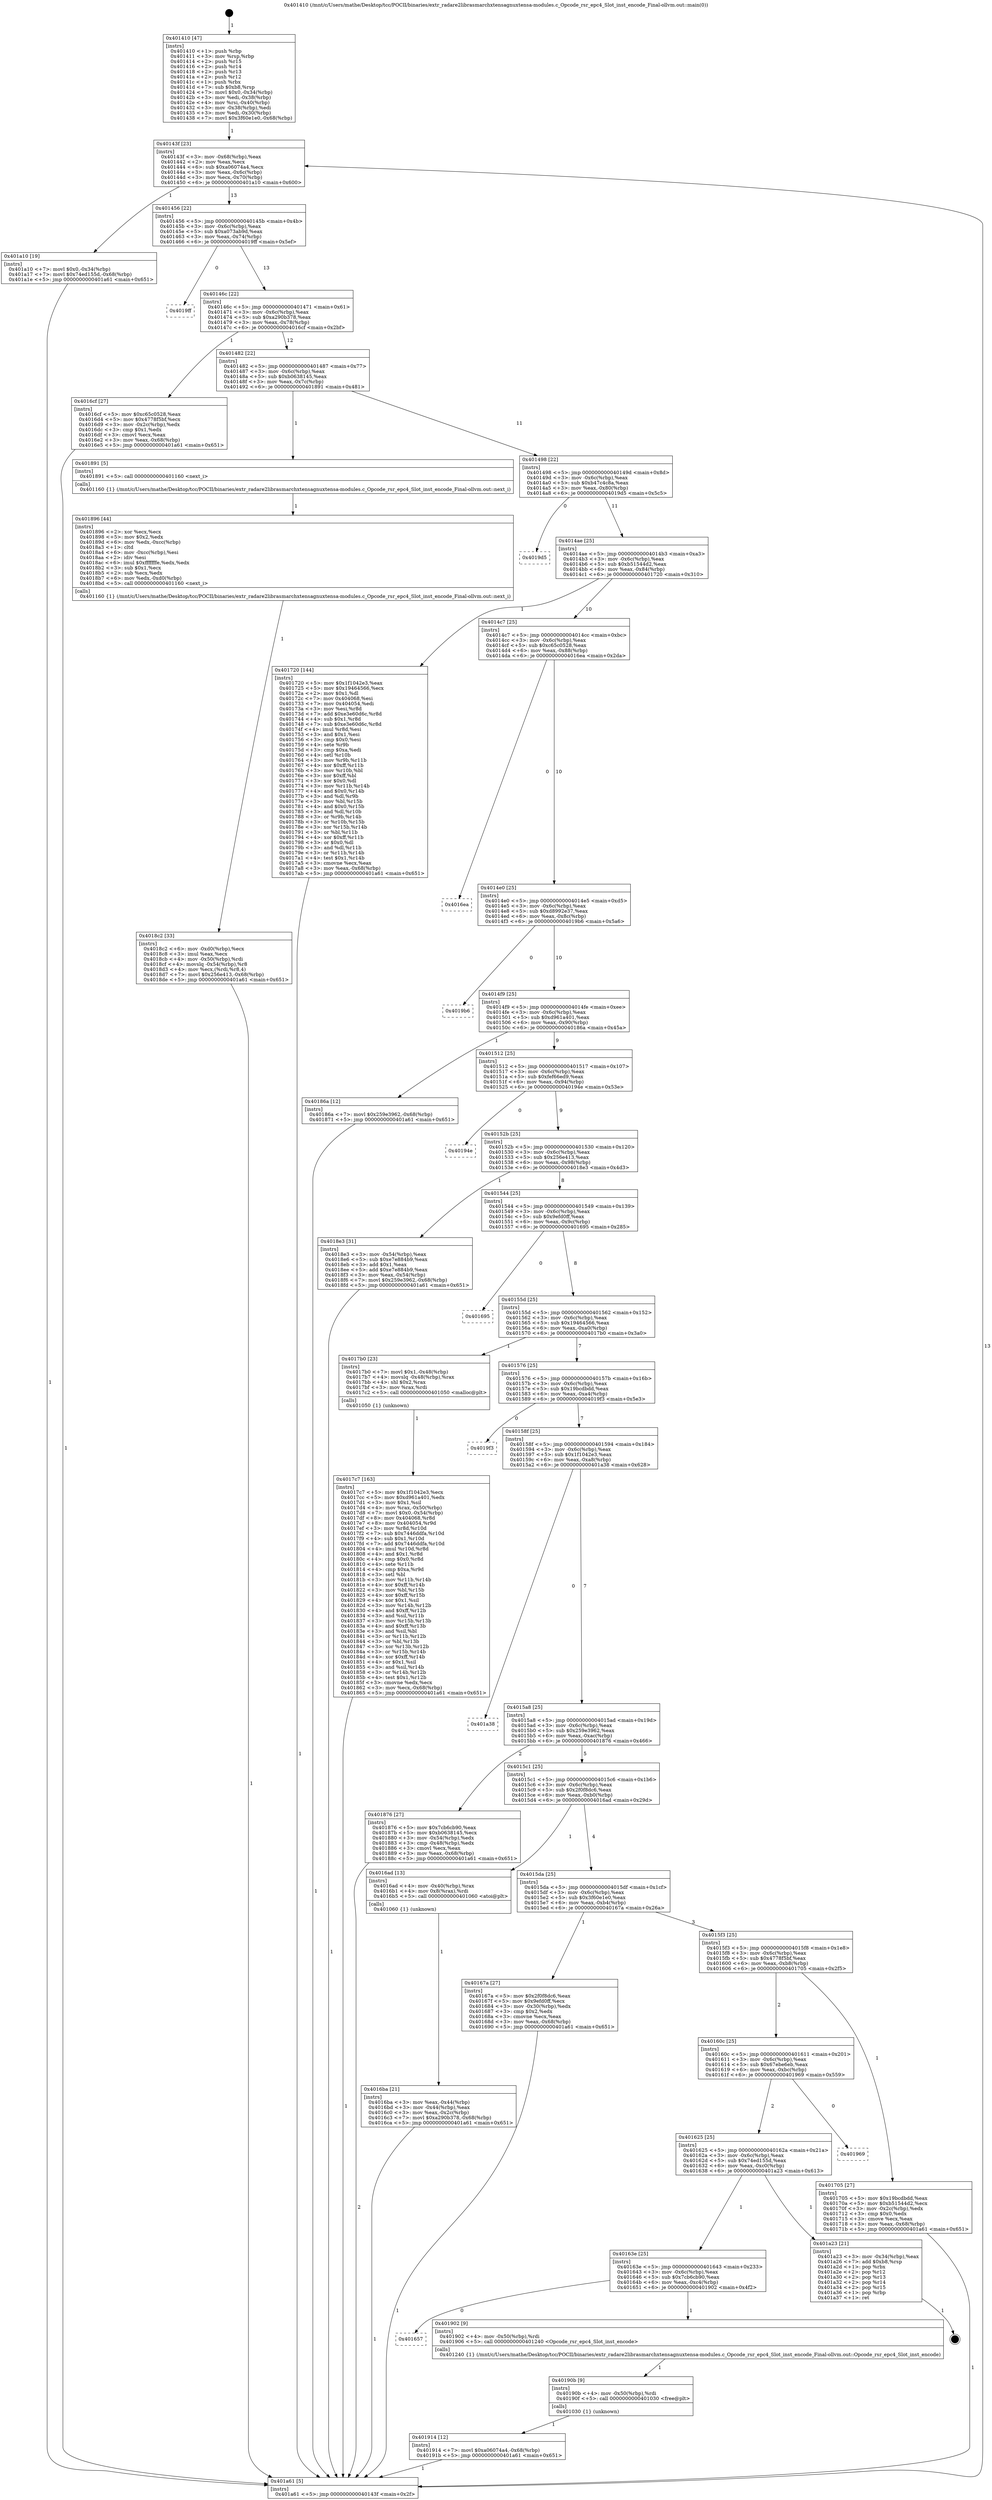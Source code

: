 digraph "0x401410" {
  label = "0x401410 (/mnt/c/Users/mathe/Desktop/tcc/POCII/binaries/extr_radare2librasmarchxtensagnuxtensa-modules.c_Opcode_rsr_epc4_Slot_inst_encode_Final-ollvm.out::main(0))"
  labelloc = "t"
  node[shape=record]

  Entry [label="",width=0.3,height=0.3,shape=circle,fillcolor=black,style=filled]
  "0x40143f" [label="{
     0x40143f [23]\l
     | [instrs]\l
     &nbsp;&nbsp;0x40143f \<+3\>: mov -0x68(%rbp),%eax\l
     &nbsp;&nbsp;0x401442 \<+2\>: mov %eax,%ecx\l
     &nbsp;&nbsp;0x401444 \<+6\>: sub $0xa06074a4,%ecx\l
     &nbsp;&nbsp;0x40144a \<+3\>: mov %eax,-0x6c(%rbp)\l
     &nbsp;&nbsp;0x40144d \<+3\>: mov %ecx,-0x70(%rbp)\l
     &nbsp;&nbsp;0x401450 \<+6\>: je 0000000000401a10 \<main+0x600\>\l
  }"]
  "0x401a10" [label="{
     0x401a10 [19]\l
     | [instrs]\l
     &nbsp;&nbsp;0x401a10 \<+7\>: movl $0x0,-0x34(%rbp)\l
     &nbsp;&nbsp;0x401a17 \<+7\>: movl $0x74ed155d,-0x68(%rbp)\l
     &nbsp;&nbsp;0x401a1e \<+5\>: jmp 0000000000401a61 \<main+0x651\>\l
  }"]
  "0x401456" [label="{
     0x401456 [22]\l
     | [instrs]\l
     &nbsp;&nbsp;0x401456 \<+5\>: jmp 000000000040145b \<main+0x4b\>\l
     &nbsp;&nbsp;0x40145b \<+3\>: mov -0x6c(%rbp),%eax\l
     &nbsp;&nbsp;0x40145e \<+5\>: sub $0xa073ab9d,%eax\l
     &nbsp;&nbsp;0x401463 \<+3\>: mov %eax,-0x74(%rbp)\l
     &nbsp;&nbsp;0x401466 \<+6\>: je 00000000004019ff \<main+0x5ef\>\l
  }"]
  Exit [label="",width=0.3,height=0.3,shape=circle,fillcolor=black,style=filled,peripheries=2]
  "0x4019ff" [label="{
     0x4019ff\l
  }", style=dashed]
  "0x40146c" [label="{
     0x40146c [22]\l
     | [instrs]\l
     &nbsp;&nbsp;0x40146c \<+5\>: jmp 0000000000401471 \<main+0x61\>\l
     &nbsp;&nbsp;0x401471 \<+3\>: mov -0x6c(%rbp),%eax\l
     &nbsp;&nbsp;0x401474 \<+5\>: sub $0xa290b378,%eax\l
     &nbsp;&nbsp;0x401479 \<+3\>: mov %eax,-0x78(%rbp)\l
     &nbsp;&nbsp;0x40147c \<+6\>: je 00000000004016cf \<main+0x2bf\>\l
  }"]
  "0x401914" [label="{
     0x401914 [12]\l
     | [instrs]\l
     &nbsp;&nbsp;0x401914 \<+7\>: movl $0xa06074a4,-0x68(%rbp)\l
     &nbsp;&nbsp;0x40191b \<+5\>: jmp 0000000000401a61 \<main+0x651\>\l
  }"]
  "0x4016cf" [label="{
     0x4016cf [27]\l
     | [instrs]\l
     &nbsp;&nbsp;0x4016cf \<+5\>: mov $0xc65c0528,%eax\l
     &nbsp;&nbsp;0x4016d4 \<+5\>: mov $0x4778f5bf,%ecx\l
     &nbsp;&nbsp;0x4016d9 \<+3\>: mov -0x2c(%rbp),%edx\l
     &nbsp;&nbsp;0x4016dc \<+3\>: cmp $0x1,%edx\l
     &nbsp;&nbsp;0x4016df \<+3\>: cmovl %ecx,%eax\l
     &nbsp;&nbsp;0x4016e2 \<+3\>: mov %eax,-0x68(%rbp)\l
     &nbsp;&nbsp;0x4016e5 \<+5\>: jmp 0000000000401a61 \<main+0x651\>\l
  }"]
  "0x401482" [label="{
     0x401482 [22]\l
     | [instrs]\l
     &nbsp;&nbsp;0x401482 \<+5\>: jmp 0000000000401487 \<main+0x77\>\l
     &nbsp;&nbsp;0x401487 \<+3\>: mov -0x6c(%rbp),%eax\l
     &nbsp;&nbsp;0x40148a \<+5\>: sub $0xb0638145,%eax\l
     &nbsp;&nbsp;0x40148f \<+3\>: mov %eax,-0x7c(%rbp)\l
     &nbsp;&nbsp;0x401492 \<+6\>: je 0000000000401891 \<main+0x481\>\l
  }"]
  "0x40190b" [label="{
     0x40190b [9]\l
     | [instrs]\l
     &nbsp;&nbsp;0x40190b \<+4\>: mov -0x50(%rbp),%rdi\l
     &nbsp;&nbsp;0x40190f \<+5\>: call 0000000000401030 \<free@plt\>\l
     | [calls]\l
     &nbsp;&nbsp;0x401030 \{1\} (unknown)\l
  }"]
  "0x401891" [label="{
     0x401891 [5]\l
     | [instrs]\l
     &nbsp;&nbsp;0x401891 \<+5\>: call 0000000000401160 \<next_i\>\l
     | [calls]\l
     &nbsp;&nbsp;0x401160 \{1\} (/mnt/c/Users/mathe/Desktop/tcc/POCII/binaries/extr_radare2librasmarchxtensagnuxtensa-modules.c_Opcode_rsr_epc4_Slot_inst_encode_Final-ollvm.out::next_i)\l
  }"]
  "0x401498" [label="{
     0x401498 [22]\l
     | [instrs]\l
     &nbsp;&nbsp;0x401498 \<+5\>: jmp 000000000040149d \<main+0x8d\>\l
     &nbsp;&nbsp;0x40149d \<+3\>: mov -0x6c(%rbp),%eax\l
     &nbsp;&nbsp;0x4014a0 \<+5\>: sub $0xb47c4c8a,%eax\l
     &nbsp;&nbsp;0x4014a5 \<+3\>: mov %eax,-0x80(%rbp)\l
     &nbsp;&nbsp;0x4014a8 \<+6\>: je 00000000004019d5 \<main+0x5c5\>\l
  }"]
  "0x401657" [label="{
     0x401657\l
  }", style=dashed]
  "0x4019d5" [label="{
     0x4019d5\l
  }", style=dashed]
  "0x4014ae" [label="{
     0x4014ae [25]\l
     | [instrs]\l
     &nbsp;&nbsp;0x4014ae \<+5\>: jmp 00000000004014b3 \<main+0xa3\>\l
     &nbsp;&nbsp;0x4014b3 \<+3\>: mov -0x6c(%rbp),%eax\l
     &nbsp;&nbsp;0x4014b6 \<+5\>: sub $0xb51544d2,%eax\l
     &nbsp;&nbsp;0x4014bb \<+6\>: mov %eax,-0x84(%rbp)\l
     &nbsp;&nbsp;0x4014c1 \<+6\>: je 0000000000401720 \<main+0x310\>\l
  }"]
  "0x401902" [label="{
     0x401902 [9]\l
     | [instrs]\l
     &nbsp;&nbsp;0x401902 \<+4\>: mov -0x50(%rbp),%rdi\l
     &nbsp;&nbsp;0x401906 \<+5\>: call 0000000000401240 \<Opcode_rsr_epc4_Slot_inst_encode\>\l
     | [calls]\l
     &nbsp;&nbsp;0x401240 \{1\} (/mnt/c/Users/mathe/Desktop/tcc/POCII/binaries/extr_radare2librasmarchxtensagnuxtensa-modules.c_Opcode_rsr_epc4_Slot_inst_encode_Final-ollvm.out::Opcode_rsr_epc4_Slot_inst_encode)\l
  }"]
  "0x401720" [label="{
     0x401720 [144]\l
     | [instrs]\l
     &nbsp;&nbsp;0x401720 \<+5\>: mov $0x1f1042e3,%eax\l
     &nbsp;&nbsp;0x401725 \<+5\>: mov $0x19464566,%ecx\l
     &nbsp;&nbsp;0x40172a \<+2\>: mov $0x1,%dl\l
     &nbsp;&nbsp;0x40172c \<+7\>: mov 0x404068,%esi\l
     &nbsp;&nbsp;0x401733 \<+7\>: mov 0x404054,%edi\l
     &nbsp;&nbsp;0x40173a \<+3\>: mov %esi,%r8d\l
     &nbsp;&nbsp;0x40173d \<+7\>: add $0xe3e60d6c,%r8d\l
     &nbsp;&nbsp;0x401744 \<+4\>: sub $0x1,%r8d\l
     &nbsp;&nbsp;0x401748 \<+7\>: sub $0xe3e60d6c,%r8d\l
     &nbsp;&nbsp;0x40174f \<+4\>: imul %r8d,%esi\l
     &nbsp;&nbsp;0x401753 \<+3\>: and $0x1,%esi\l
     &nbsp;&nbsp;0x401756 \<+3\>: cmp $0x0,%esi\l
     &nbsp;&nbsp;0x401759 \<+4\>: sete %r9b\l
     &nbsp;&nbsp;0x40175d \<+3\>: cmp $0xa,%edi\l
     &nbsp;&nbsp;0x401760 \<+4\>: setl %r10b\l
     &nbsp;&nbsp;0x401764 \<+3\>: mov %r9b,%r11b\l
     &nbsp;&nbsp;0x401767 \<+4\>: xor $0xff,%r11b\l
     &nbsp;&nbsp;0x40176b \<+3\>: mov %r10b,%bl\l
     &nbsp;&nbsp;0x40176e \<+3\>: xor $0xff,%bl\l
     &nbsp;&nbsp;0x401771 \<+3\>: xor $0x0,%dl\l
     &nbsp;&nbsp;0x401774 \<+3\>: mov %r11b,%r14b\l
     &nbsp;&nbsp;0x401777 \<+4\>: and $0x0,%r14b\l
     &nbsp;&nbsp;0x40177b \<+3\>: and %dl,%r9b\l
     &nbsp;&nbsp;0x40177e \<+3\>: mov %bl,%r15b\l
     &nbsp;&nbsp;0x401781 \<+4\>: and $0x0,%r15b\l
     &nbsp;&nbsp;0x401785 \<+3\>: and %dl,%r10b\l
     &nbsp;&nbsp;0x401788 \<+3\>: or %r9b,%r14b\l
     &nbsp;&nbsp;0x40178b \<+3\>: or %r10b,%r15b\l
     &nbsp;&nbsp;0x40178e \<+3\>: xor %r15b,%r14b\l
     &nbsp;&nbsp;0x401791 \<+3\>: or %bl,%r11b\l
     &nbsp;&nbsp;0x401794 \<+4\>: xor $0xff,%r11b\l
     &nbsp;&nbsp;0x401798 \<+3\>: or $0x0,%dl\l
     &nbsp;&nbsp;0x40179b \<+3\>: and %dl,%r11b\l
     &nbsp;&nbsp;0x40179e \<+3\>: or %r11b,%r14b\l
     &nbsp;&nbsp;0x4017a1 \<+4\>: test $0x1,%r14b\l
     &nbsp;&nbsp;0x4017a5 \<+3\>: cmovne %ecx,%eax\l
     &nbsp;&nbsp;0x4017a8 \<+3\>: mov %eax,-0x68(%rbp)\l
     &nbsp;&nbsp;0x4017ab \<+5\>: jmp 0000000000401a61 \<main+0x651\>\l
  }"]
  "0x4014c7" [label="{
     0x4014c7 [25]\l
     | [instrs]\l
     &nbsp;&nbsp;0x4014c7 \<+5\>: jmp 00000000004014cc \<main+0xbc\>\l
     &nbsp;&nbsp;0x4014cc \<+3\>: mov -0x6c(%rbp),%eax\l
     &nbsp;&nbsp;0x4014cf \<+5\>: sub $0xc65c0528,%eax\l
     &nbsp;&nbsp;0x4014d4 \<+6\>: mov %eax,-0x88(%rbp)\l
     &nbsp;&nbsp;0x4014da \<+6\>: je 00000000004016ea \<main+0x2da\>\l
  }"]
  "0x40163e" [label="{
     0x40163e [25]\l
     | [instrs]\l
     &nbsp;&nbsp;0x40163e \<+5\>: jmp 0000000000401643 \<main+0x233\>\l
     &nbsp;&nbsp;0x401643 \<+3\>: mov -0x6c(%rbp),%eax\l
     &nbsp;&nbsp;0x401646 \<+5\>: sub $0x7cb6cb90,%eax\l
     &nbsp;&nbsp;0x40164b \<+6\>: mov %eax,-0xc4(%rbp)\l
     &nbsp;&nbsp;0x401651 \<+6\>: je 0000000000401902 \<main+0x4f2\>\l
  }"]
  "0x4016ea" [label="{
     0x4016ea\l
  }", style=dashed]
  "0x4014e0" [label="{
     0x4014e0 [25]\l
     | [instrs]\l
     &nbsp;&nbsp;0x4014e0 \<+5\>: jmp 00000000004014e5 \<main+0xd5\>\l
     &nbsp;&nbsp;0x4014e5 \<+3\>: mov -0x6c(%rbp),%eax\l
     &nbsp;&nbsp;0x4014e8 \<+5\>: sub $0xd8992e37,%eax\l
     &nbsp;&nbsp;0x4014ed \<+6\>: mov %eax,-0x8c(%rbp)\l
     &nbsp;&nbsp;0x4014f3 \<+6\>: je 00000000004019b6 \<main+0x5a6\>\l
  }"]
  "0x401a23" [label="{
     0x401a23 [21]\l
     | [instrs]\l
     &nbsp;&nbsp;0x401a23 \<+3\>: mov -0x34(%rbp),%eax\l
     &nbsp;&nbsp;0x401a26 \<+7\>: add $0xb8,%rsp\l
     &nbsp;&nbsp;0x401a2d \<+1\>: pop %rbx\l
     &nbsp;&nbsp;0x401a2e \<+2\>: pop %r12\l
     &nbsp;&nbsp;0x401a30 \<+2\>: pop %r13\l
     &nbsp;&nbsp;0x401a32 \<+2\>: pop %r14\l
     &nbsp;&nbsp;0x401a34 \<+2\>: pop %r15\l
     &nbsp;&nbsp;0x401a36 \<+1\>: pop %rbp\l
     &nbsp;&nbsp;0x401a37 \<+1\>: ret\l
  }"]
  "0x4019b6" [label="{
     0x4019b6\l
  }", style=dashed]
  "0x4014f9" [label="{
     0x4014f9 [25]\l
     | [instrs]\l
     &nbsp;&nbsp;0x4014f9 \<+5\>: jmp 00000000004014fe \<main+0xee\>\l
     &nbsp;&nbsp;0x4014fe \<+3\>: mov -0x6c(%rbp),%eax\l
     &nbsp;&nbsp;0x401501 \<+5\>: sub $0xd961a401,%eax\l
     &nbsp;&nbsp;0x401506 \<+6\>: mov %eax,-0x90(%rbp)\l
     &nbsp;&nbsp;0x40150c \<+6\>: je 000000000040186a \<main+0x45a\>\l
  }"]
  "0x401625" [label="{
     0x401625 [25]\l
     | [instrs]\l
     &nbsp;&nbsp;0x401625 \<+5\>: jmp 000000000040162a \<main+0x21a\>\l
     &nbsp;&nbsp;0x40162a \<+3\>: mov -0x6c(%rbp),%eax\l
     &nbsp;&nbsp;0x40162d \<+5\>: sub $0x74ed155d,%eax\l
     &nbsp;&nbsp;0x401632 \<+6\>: mov %eax,-0xc0(%rbp)\l
     &nbsp;&nbsp;0x401638 \<+6\>: je 0000000000401a23 \<main+0x613\>\l
  }"]
  "0x40186a" [label="{
     0x40186a [12]\l
     | [instrs]\l
     &nbsp;&nbsp;0x40186a \<+7\>: movl $0x259e3962,-0x68(%rbp)\l
     &nbsp;&nbsp;0x401871 \<+5\>: jmp 0000000000401a61 \<main+0x651\>\l
  }"]
  "0x401512" [label="{
     0x401512 [25]\l
     | [instrs]\l
     &nbsp;&nbsp;0x401512 \<+5\>: jmp 0000000000401517 \<main+0x107\>\l
     &nbsp;&nbsp;0x401517 \<+3\>: mov -0x6c(%rbp),%eax\l
     &nbsp;&nbsp;0x40151a \<+5\>: sub $0xfef66ed9,%eax\l
     &nbsp;&nbsp;0x40151f \<+6\>: mov %eax,-0x94(%rbp)\l
     &nbsp;&nbsp;0x401525 \<+6\>: je 000000000040194e \<main+0x53e\>\l
  }"]
  "0x401969" [label="{
     0x401969\l
  }", style=dashed]
  "0x40194e" [label="{
     0x40194e\l
  }", style=dashed]
  "0x40152b" [label="{
     0x40152b [25]\l
     | [instrs]\l
     &nbsp;&nbsp;0x40152b \<+5\>: jmp 0000000000401530 \<main+0x120\>\l
     &nbsp;&nbsp;0x401530 \<+3\>: mov -0x6c(%rbp),%eax\l
     &nbsp;&nbsp;0x401533 \<+5\>: sub $0x256e413,%eax\l
     &nbsp;&nbsp;0x401538 \<+6\>: mov %eax,-0x98(%rbp)\l
     &nbsp;&nbsp;0x40153e \<+6\>: je 00000000004018e3 \<main+0x4d3\>\l
  }"]
  "0x4018c2" [label="{
     0x4018c2 [33]\l
     | [instrs]\l
     &nbsp;&nbsp;0x4018c2 \<+6\>: mov -0xd0(%rbp),%ecx\l
     &nbsp;&nbsp;0x4018c8 \<+3\>: imul %eax,%ecx\l
     &nbsp;&nbsp;0x4018cb \<+4\>: mov -0x50(%rbp),%rdi\l
     &nbsp;&nbsp;0x4018cf \<+4\>: movslq -0x54(%rbp),%r8\l
     &nbsp;&nbsp;0x4018d3 \<+4\>: mov %ecx,(%rdi,%r8,4)\l
     &nbsp;&nbsp;0x4018d7 \<+7\>: movl $0x256e413,-0x68(%rbp)\l
     &nbsp;&nbsp;0x4018de \<+5\>: jmp 0000000000401a61 \<main+0x651\>\l
  }"]
  "0x4018e3" [label="{
     0x4018e3 [31]\l
     | [instrs]\l
     &nbsp;&nbsp;0x4018e3 \<+3\>: mov -0x54(%rbp),%eax\l
     &nbsp;&nbsp;0x4018e6 \<+5\>: sub $0xe7e884b9,%eax\l
     &nbsp;&nbsp;0x4018eb \<+3\>: add $0x1,%eax\l
     &nbsp;&nbsp;0x4018ee \<+5\>: add $0xe7e884b9,%eax\l
     &nbsp;&nbsp;0x4018f3 \<+3\>: mov %eax,-0x54(%rbp)\l
     &nbsp;&nbsp;0x4018f6 \<+7\>: movl $0x259e3962,-0x68(%rbp)\l
     &nbsp;&nbsp;0x4018fd \<+5\>: jmp 0000000000401a61 \<main+0x651\>\l
  }"]
  "0x401544" [label="{
     0x401544 [25]\l
     | [instrs]\l
     &nbsp;&nbsp;0x401544 \<+5\>: jmp 0000000000401549 \<main+0x139\>\l
     &nbsp;&nbsp;0x401549 \<+3\>: mov -0x6c(%rbp),%eax\l
     &nbsp;&nbsp;0x40154c \<+5\>: sub $0x9efd0ff,%eax\l
     &nbsp;&nbsp;0x401551 \<+6\>: mov %eax,-0x9c(%rbp)\l
     &nbsp;&nbsp;0x401557 \<+6\>: je 0000000000401695 \<main+0x285\>\l
  }"]
  "0x401896" [label="{
     0x401896 [44]\l
     | [instrs]\l
     &nbsp;&nbsp;0x401896 \<+2\>: xor %ecx,%ecx\l
     &nbsp;&nbsp;0x401898 \<+5\>: mov $0x2,%edx\l
     &nbsp;&nbsp;0x40189d \<+6\>: mov %edx,-0xcc(%rbp)\l
     &nbsp;&nbsp;0x4018a3 \<+1\>: cltd\l
     &nbsp;&nbsp;0x4018a4 \<+6\>: mov -0xcc(%rbp),%esi\l
     &nbsp;&nbsp;0x4018aa \<+2\>: idiv %esi\l
     &nbsp;&nbsp;0x4018ac \<+6\>: imul $0xfffffffe,%edx,%edx\l
     &nbsp;&nbsp;0x4018b2 \<+3\>: sub $0x1,%ecx\l
     &nbsp;&nbsp;0x4018b5 \<+2\>: sub %ecx,%edx\l
     &nbsp;&nbsp;0x4018b7 \<+6\>: mov %edx,-0xd0(%rbp)\l
     &nbsp;&nbsp;0x4018bd \<+5\>: call 0000000000401160 \<next_i\>\l
     | [calls]\l
     &nbsp;&nbsp;0x401160 \{1\} (/mnt/c/Users/mathe/Desktop/tcc/POCII/binaries/extr_radare2librasmarchxtensagnuxtensa-modules.c_Opcode_rsr_epc4_Slot_inst_encode_Final-ollvm.out::next_i)\l
  }"]
  "0x401695" [label="{
     0x401695\l
  }", style=dashed]
  "0x40155d" [label="{
     0x40155d [25]\l
     | [instrs]\l
     &nbsp;&nbsp;0x40155d \<+5\>: jmp 0000000000401562 \<main+0x152\>\l
     &nbsp;&nbsp;0x401562 \<+3\>: mov -0x6c(%rbp),%eax\l
     &nbsp;&nbsp;0x401565 \<+5\>: sub $0x19464566,%eax\l
     &nbsp;&nbsp;0x40156a \<+6\>: mov %eax,-0xa0(%rbp)\l
     &nbsp;&nbsp;0x401570 \<+6\>: je 00000000004017b0 \<main+0x3a0\>\l
  }"]
  "0x4017c7" [label="{
     0x4017c7 [163]\l
     | [instrs]\l
     &nbsp;&nbsp;0x4017c7 \<+5\>: mov $0x1f1042e3,%ecx\l
     &nbsp;&nbsp;0x4017cc \<+5\>: mov $0xd961a401,%edx\l
     &nbsp;&nbsp;0x4017d1 \<+3\>: mov $0x1,%sil\l
     &nbsp;&nbsp;0x4017d4 \<+4\>: mov %rax,-0x50(%rbp)\l
     &nbsp;&nbsp;0x4017d8 \<+7\>: movl $0x0,-0x54(%rbp)\l
     &nbsp;&nbsp;0x4017df \<+8\>: mov 0x404068,%r8d\l
     &nbsp;&nbsp;0x4017e7 \<+8\>: mov 0x404054,%r9d\l
     &nbsp;&nbsp;0x4017ef \<+3\>: mov %r8d,%r10d\l
     &nbsp;&nbsp;0x4017f2 \<+7\>: sub $0x7446ddfa,%r10d\l
     &nbsp;&nbsp;0x4017f9 \<+4\>: sub $0x1,%r10d\l
     &nbsp;&nbsp;0x4017fd \<+7\>: add $0x7446ddfa,%r10d\l
     &nbsp;&nbsp;0x401804 \<+4\>: imul %r10d,%r8d\l
     &nbsp;&nbsp;0x401808 \<+4\>: and $0x1,%r8d\l
     &nbsp;&nbsp;0x40180c \<+4\>: cmp $0x0,%r8d\l
     &nbsp;&nbsp;0x401810 \<+4\>: sete %r11b\l
     &nbsp;&nbsp;0x401814 \<+4\>: cmp $0xa,%r9d\l
     &nbsp;&nbsp;0x401818 \<+3\>: setl %bl\l
     &nbsp;&nbsp;0x40181b \<+3\>: mov %r11b,%r14b\l
     &nbsp;&nbsp;0x40181e \<+4\>: xor $0xff,%r14b\l
     &nbsp;&nbsp;0x401822 \<+3\>: mov %bl,%r15b\l
     &nbsp;&nbsp;0x401825 \<+4\>: xor $0xff,%r15b\l
     &nbsp;&nbsp;0x401829 \<+4\>: xor $0x1,%sil\l
     &nbsp;&nbsp;0x40182d \<+3\>: mov %r14b,%r12b\l
     &nbsp;&nbsp;0x401830 \<+4\>: and $0xff,%r12b\l
     &nbsp;&nbsp;0x401834 \<+3\>: and %sil,%r11b\l
     &nbsp;&nbsp;0x401837 \<+3\>: mov %r15b,%r13b\l
     &nbsp;&nbsp;0x40183a \<+4\>: and $0xff,%r13b\l
     &nbsp;&nbsp;0x40183e \<+3\>: and %sil,%bl\l
     &nbsp;&nbsp;0x401841 \<+3\>: or %r11b,%r12b\l
     &nbsp;&nbsp;0x401844 \<+3\>: or %bl,%r13b\l
     &nbsp;&nbsp;0x401847 \<+3\>: xor %r13b,%r12b\l
     &nbsp;&nbsp;0x40184a \<+3\>: or %r15b,%r14b\l
     &nbsp;&nbsp;0x40184d \<+4\>: xor $0xff,%r14b\l
     &nbsp;&nbsp;0x401851 \<+4\>: or $0x1,%sil\l
     &nbsp;&nbsp;0x401855 \<+3\>: and %sil,%r14b\l
     &nbsp;&nbsp;0x401858 \<+3\>: or %r14b,%r12b\l
     &nbsp;&nbsp;0x40185b \<+4\>: test $0x1,%r12b\l
     &nbsp;&nbsp;0x40185f \<+3\>: cmovne %edx,%ecx\l
     &nbsp;&nbsp;0x401862 \<+3\>: mov %ecx,-0x68(%rbp)\l
     &nbsp;&nbsp;0x401865 \<+5\>: jmp 0000000000401a61 \<main+0x651\>\l
  }"]
  "0x4017b0" [label="{
     0x4017b0 [23]\l
     | [instrs]\l
     &nbsp;&nbsp;0x4017b0 \<+7\>: movl $0x1,-0x48(%rbp)\l
     &nbsp;&nbsp;0x4017b7 \<+4\>: movslq -0x48(%rbp),%rax\l
     &nbsp;&nbsp;0x4017bb \<+4\>: shl $0x2,%rax\l
     &nbsp;&nbsp;0x4017bf \<+3\>: mov %rax,%rdi\l
     &nbsp;&nbsp;0x4017c2 \<+5\>: call 0000000000401050 \<malloc@plt\>\l
     | [calls]\l
     &nbsp;&nbsp;0x401050 \{1\} (unknown)\l
  }"]
  "0x401576" [label="{
     0x401576 [25]\l
     | [instrs]\l
     &nbsp;&nbsp;0x401576 \<+5\>: jmp 000000000040157b \<main+0x16b\>\l
     &nbsp;&nbsp;0x40157b \<+3\>: mov -0x6c(%rbp),%eax\l
     &nbsp;&nbsp;0x40157e \<+5\>: sub $0x19bcdbdd,%eax\l
     &nbsp;&nbsp;0x401583 \<+6\>: mov %eax,-0xa4(%rbp)\l
     &nbsp;&nbsp;0x401589 \<+6\>: je 00000000004019f3 \<main+0x5e3\>\l
  }"]
  "0x40160c" [label="{
     0x40160c [25]\l
     | [instrs]\l
     &nbsp;&nbsp;0x40160c \<+5\>: jmp 0000000000401611 \<main+0x201\>\l
     &nbsp;&nbsp;0x401611 \<+3\>: mov -0x6c(%rbp),%eax\l
     &nbsp;&nbsp;0x401614 \<+5\>: sub $0x67ebe6eb,%eax\l
     &nbsp;&nbsp;0x401619 \<+6\>: mov %eax,-0xbc(%rbp)\l
     &nbsp;&nbsp;0x40161f \<+6\>: je 0000000000401969 \<main+0x559\>\l
  }"]
  "0x4019f3" [label="{
     0x4019f3\l
  }", style=dashed]
  "0x40158f" [label="{
     0x40158f [25]\l
     | [instrs]\l
     &nbsp;&nbsp;0x40158f \<+5\>: jmp 0000000000401594 \<main+0x184\>\l
     &nbsp;&nbsp;0x401594 \<+3\>: mov -0x6c(%rbp),%eax\l
     &nbsp;&nbsp;0x401597 \<+5\>: sub $0x1f1042e3,%eax\l
     &nbsp;&nbsp;0x40159c \<+6\>: mov %eax,-0xa8(%rbp)\l
     &nbsp;&nbsp;0x4015a2 \<+6\>: je 0000000000401a38 \<main+0x628\>\l
  }"]
  "0x401705" [label="{
     0x401705 [27]\l
     | [instrs]\l
     &nbsp;&nbsp;0x401705 \<+5\>: mov $0x19bcdbdd,%eax\l
     &nbsp;&nbsp;0x40170a \<+5\>: mov $0xb51544d2,%ecx\l
     &nbsp;&nbsp;0x40170f \<+3\>: mov -0x2c(%rbp),%edx\l
     &nbsp;&nbsp;0x401712 \<+3\>: cmp $0x0,%edx\l
     &nbsp;&nbsp;0x401715 \<+3\>: cmove %ecx,%eax\l
     &nbsp;&nbsp;0x401718 \<+3\>: mov %eax,-0x68(%rbp)\l
     &nbsp;&nbsp;0x40171b \<+5\>: jmp 0000000000401a61 \<main+0x651\>\l
  }"]
  "0x401a38" [label="{
     0x401a38\l
  }", style=dashed]
  "0x4015a8" [label="{
     0x4015a8 [25]\l
     | [instrs]\l
     &nbsp;&nbsp;0x4015a8 \<+5\>: jmp 00000000004015ad \<main+0x19d\>\l
     &nbsp;&nbsp;0x4015ad \<+3\>: mov -0x6c(%rbp),%eax\l
     &nbsp;&nbsp;0x4015b0 \<+5\>: sub $0x259e3962,%eax\l
     &nbsp;&nbsp;0x4015b5 \<+6\>: mov %eax,-0xac(%rbp)\l
     &nbsp;&nbsp;0x4015bb \<+6\>: je 0000000000401876 \<main+0x466\>\l
  }"]
  "0x4016ba" [label="{
     0x4016ba [21]\l
     | [instrs]\l
     &nbsp;&nbsp;0x4016ba \<+3\>: mov %eax,-0x44(%rbp)\l
     &nbsp;&nbsp;0x4016bd \<+3\>: mov -0x44(%rbp),%eax\l
     &nbsp;&nbsp;0x4016c0 \<+3\>: mov %eax,-0x2c(%rbp)\l
     &nbsp;&nbsp;0x4016c3 \<+7\>: movl $0xa290b378,-0x68(%rbp)\l
     &nbsp;&nbsp;0x4016ca \<+5\>: jmp 0000000000401a61 \<main+0x651\>\l
  }"]
  "0x401876" [label="{
     0x401876 [27]\l
     | [instrs]\l
     &nbsp;&nbsp;0x401876 \<+5\>: mov $0x7cb6cb90,%eax\l
     &nbsp;&nbsp;0x40187b \<+5\>: mov $0xb0638145,%ecx\l
     &nbsp;&nbsp;0x401880 \<+3\>: mov -0x54(%rbp),%edx\l
     &nbsp;&nbsp;0x401883 \<+3\>: cmp -0x48(%rbp),%edx\l
     &nbsp;&nbsp;0x401886 \<+3\>: cmovl %ecx,%eax\l
     &nbsp;&nbsp;0x401889 \<+3\>: mov %eax,-0x68(%rbp)\l
     &nbsp;&nbsp;0x40188c \<+5\>: jmp 0000000000401a61 \<main+0x651\>\l
  }"]
  "0x4015c1" [label="{
     0x4015c1 [25]\l
     | [instrs]\l
     &nbsp;&nbsp;0x4015c1 \<+5\>: jmp 00000000004015c6 \<main+0x1b6\>\l
     &nbsp;&nbsp;0x4015c6 \<+3\>: mov -0x6c(%rbp),%eax\l
     &nbsp;&nbsp;0x4015c9 \<+5\>: sub $0x2f0f8dc6,%eax\l
     &nbsp;&nbsp;0x4015ce \<+6\>: mov %eax,-0xb0(%rbp)\l
     &nbsp;&nbsp;0x4015d4 \<+6\>: je 00000000004016ad \<main+0x29d\>\l
  }"]
  "0x401410" [label="{
     0x401410 [47]\l
     | [instrs]\l
     &nbsp;&nbsp;0x401410 \<+1\>: push %rbp\l
     &nbsp;&nbsp;0x401411 \<+3\>: mov %rsp,%rbp\l
     &nbsp;&nbsp;0x401414 \<+2\>: push %r15\l
     &nbsp;&nbsp;0x401416 \<+2\>: push %r14\l
     &nbsp;&nbsp;0x401418 \<+2\>: push %r13\l
     &nbsp;&nbsp;0x40141a \<+2\>: push %r12\l
     &nbsp;&nbsp;0x40141c \<+1\>: push %rbx\l
     &nbsp;&nbsp;0x40141d \<+7\>: sub $0xb8,%rsp\l
     &nbsp;&nbsp;0x401424 \<+7\>: movl $0x0,-0x34(%rbp)\l
     &nbsp;&nbsp;0x40142b \<+3\>: mov %edi,-0x38(%rbp)\l
     &nbsp;&nbsp;0x40142e \<+4\>: mov %rsi,-0x40(%rbp)\l
     &nbsp;&nbsp;0x401432 \<+3\>: mov -0x38(%rbp),%edi\l
     &nbsp;&nbsp;0x401435 \<+3\>: mov %edi,-0x30(%rbp)\l
     &nbsp;&nbsp;0x401438 \<+7\>: movl $0x3f60e1e0,-0x68(%rbp)\l
  }"]
  "0x4016ad" [label="{
     0x4016ad [13]\l
     | [instrs]\l
     &nbsp;&nbsp;0x4016ad \<+4\>: mov -0x40(%rbp),%rax\l
     &nbsp;&nbsp;0x4016b1 \<+4\>: mov 0x8(%rax),%rdi\l
     &nbsp;&nbsp;0x4016b5 \<+5\>: call 0000000000401060 \<atoi@plt\>\l
     | [calls]\l
     &nbsp;&nbsp;0x401060 \{1\} (unknown)\l
  }"]
  "0x4015da" [label="{
     0x4015da [25]\l
     | [instrs]\l
     &nbsp;&nbsp;0x4015da \<+5\>: jmp 00000000004015df \<main+0x1cf\>\l
     &nbsp;&nbsp;0x4015df \<+3\>: mov -0x6c(%rbp),%eax\l
     &nbsp;&nbsp;0x4015e2 \<+5\>: sub $0x3f60e1e0,%eax\l
     &nbsp;&nbsp;0x4015e7 \<+6\>: mov %eax,-0xb4(%rbp)\l
     &nbsp;&nbsp;0x4015ed \<+6\>: je 000000000040167a \<main+0x26a\>\l
  }"]
  "0x401a61" [label="{
     0x401a61 [5]\l
     | [instrs]\l
     &nbsp;&nbsp;0x401a61 \<+5\>: jmp 000000000040143f \<main+0x2f\>\l
  }"]
  "0x40167a" [label="{
     0x40167a [27]\l
     | [instrs]\l
     &nbsp;&nbsp;0x40167a \<+5\>: mov $0x2f0f8dc6,%eax\l
     &nbsp;&nbsp;0x40167f \<+5\>: mov $0x9efd0ff,%ecx\l
     &nbsp;&nbsp;0x401684 \<+3\>: mov -0x30(%rbp),%edx\l
     &nbsp;&nbsp;0x401687 \<+3\>: cmp $0x2,%edx\l
     &nbsp;&nbsp;0x40168a \<+3\>: cmovne %ecx,%eax\l
     &nbsp;&nbsp;0x40168d \<+3\>: mov %eax,-0x68(%rbp)\l
     &nbsp;&nbsp;0x401690 \<+5\>: jmp 0000000000401a61 \<main+0x651\>\l
  }"]
  "0x4015f3" [label="{
     0x4015f3 [25]\l
     | [instrs]\l
     &nbsp;&nbsp;0x4015f3 \<+5\>: jmp 00000000004015f8 \<main+0x1e8\>\l
     &nbsp;&nbsp;0x4015f8 \<+3\>: mov -0x6c(%rbp),%eax\l
     &nbsp;&nbsp;0x4015fb \<+5\>: sub $0x4778f5bf,%eax\l
     &nbsp;&nbsp;0x401600 \<+6\>: mov %eax,-0xb8(%rbp)\l
     &nbsp;&nbsp;0x401606 \<+6\>: je 0000000000401705 \<main+0x2f5\>\l
  }"]
  Entry -> "0x401410" [label=" 1"]
  "0x40143f" -> "0x401a10" [label=" 1"]
  "0x40143f" -> "0x401456" [label=" 13"]
  "0x401a23" -> Exit [label=" 1"]
  "0x401456" -> "0x4019ff" [label=" 0"]
  "0x401456" -> "0x40146c" [label=" 13"]
  "0x401a10" -> "0x401a61" [label=" 1"]
  "0x40146c" -> "0x4016cf" [label=" 1"]
  "0x40146c" -> "0x401482" [label=" 12"]
  "0x401914" -> "0x401a61" [label=" 1"]
  "0x401482" -> "0x401891" [label=" 1"]
  "0x401482" -> "0x401498" [label=" 11"]
  "0x40190b" -> "0x401914" [label=" 1"]
  "0x401498" -> "0x4019d5" [label=" 0"]
  "0x401498" -> "0x4014ae" [label=" 11"]
  "0x401902" -> "0x40190b" [label=" 1"]
  "0x4014ae" -> "0x401720" [label=" 1"]
  "0x4014ae" -> "0x4014c7" [label=" 10"]
  "0x40163e" -> "0x401657" [label=" 0"]
  "0x4014c7" -> "0x4016ea" [label=" 0"]
  "0x4014c7" -> "0x4014e0" [label=" 10"]
  "0x40163e" -> "0x401902" [label=" 1"]
  "0x4014e0" -> "0x4019b6" [label=" 0"]
  "0x4014e0" -> "0x4014f9" [label=" 10"]
  "0x401625" -> "0x40163e" [label=" 1"]
  "0x4014f9" -> "0x40186a" [label=" 1"]
  "0x4014f9" -> "0x401512" [label=" 9"]
  "0x401625" -> "0x401a23" [label=" 1"]
  "0x401512" -> "0x40194e" [label=" 0"]
  "0x401512" -> "0x40152b" [label=" 9"]
  "0x40160c" -> "0x401625" [label=" 2"]
  "0x40152b" -> "0x4018e3" [label=" 1"]
  "0x40152b" -> "0x401544" [label=" 8"]
  "0x40160c" -> "0x401969" [label=" 0"]
  "0x401544" -> "0x401695" [label=" 0"]
  "0x401544" -> "0x40155d" [label=" 8"]
  "0x4018e3" -> "0x401a61" [label=" 1"]
  "0x40155d" -> "0x4017b0" [label=" 1"]
  "0x40155d" -> "0x401576" [label=" 7"]
  "0x4018c2" -> "0x401a61" [label=" 1"]
  "0x401576" -> "0x4019f3" [label=" 0"]
  "0x401576" -> "0x40158f" [label=" 7"]
  "0x401896" -> "0x4018c2" [label=" 1"]
  "0x40158f" -> "0x401a38" [label=" 0"]
  "0x40158f" -> "0x4015a8" [label=" 7"]
  "0x401891" -> "0x401896" [label=" 1"]
  "0x4015a8" -> "0x401876" [label=" 2"]
  "0x4015a8" -> "0x4015c1" [label=" 5"]
  "0x40186a" -> "0x401a61" [label=" 1"]
  "0x4015c1" -> "0x4016ad" [label=" 1"]
  "0x4015c1" -> "0x4015da" [label=" 4"]
  "0x4017c7" -> "0x401a61" [label=" 1"]
  "0x4015da" -> "0x40167a" [label=" 1"]
  "0x4015da" -> "0x4015f3" [label=" 3"]
  "0x40167a" -> "0x401a61" [label=" 1"]
  "0x401410" -> "0x40143f" [label=" 1"]
  "0x401a61" -> "0x40143f" [label=" 13"]
  "0x4016ad" -> "0x4016ba" [label=" 1"]
  "0x4016ba" -> "0x401a61" [label=" 1"]
  "0x4016cf" -> "0x401a61" [label=" 1"]
  "0x401876" -> "0x401a61" [label=" 2"]
  "0x4015f3" -> "0x401705" [label=" 1"]
  "0x4015f3" -> "0x40160c" [label=" 2"]
  "0x401705" -> "0x401a61" [label=" 1"]
  "0x401720" -> "0x401a61" [label=" 1"]
  "0x4017b0" -> "0x4017c7" [label=" 1"]
}
